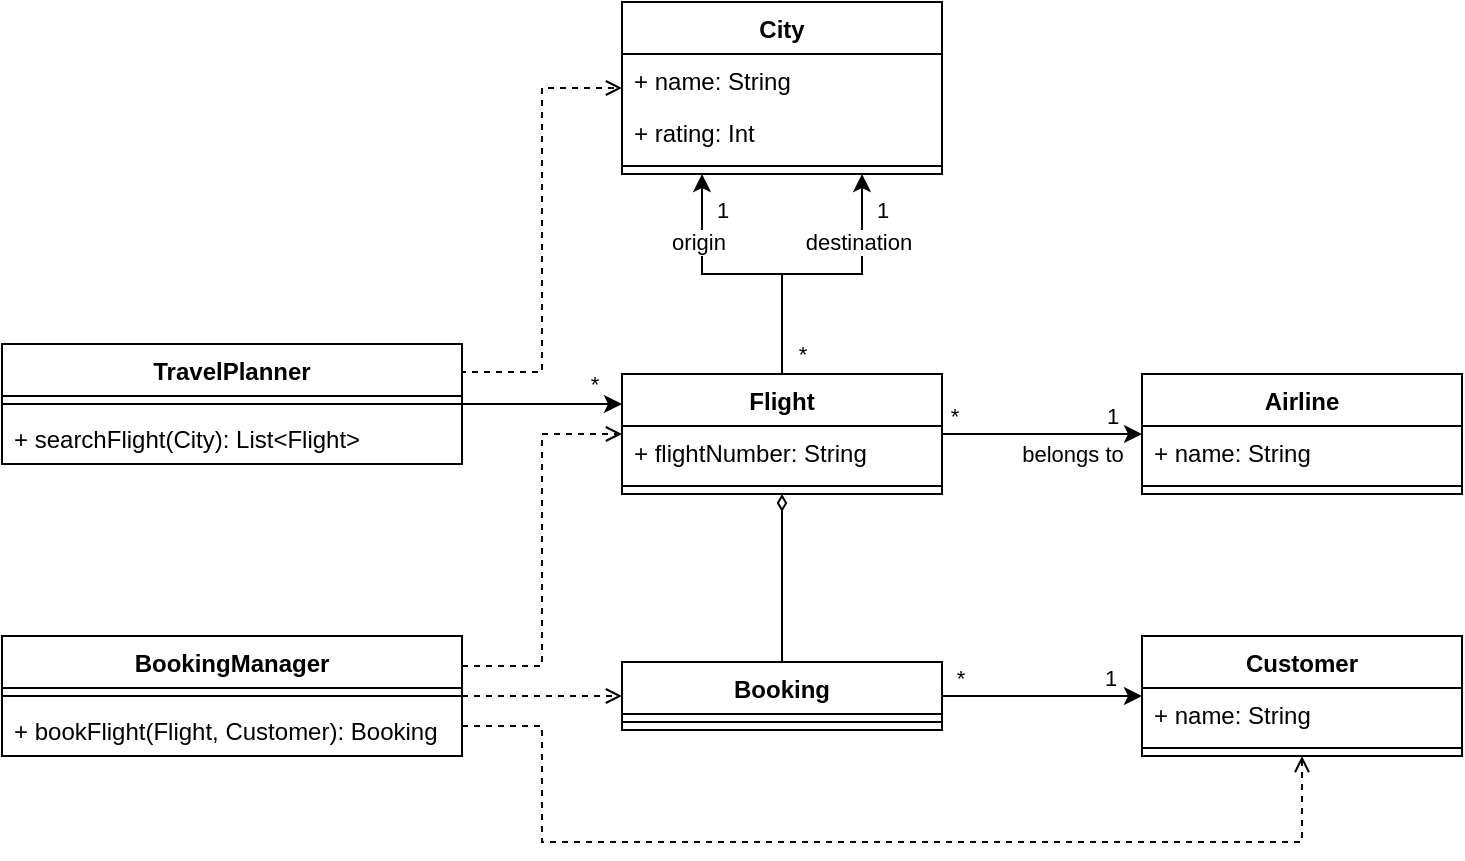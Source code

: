 <mxfile version="14.0.1" type="github">
  <diagram id="kN_DZn5AIr_JsDbxmi87" name="Page-1">
    <mxGraphModel dx="1185" dy="635" grid="1" gridSize="10" guides="1" tooltips="1" connect="1" arrows="1" fold="1" page="1" pageScale="1" pageWidth="827" pageHeight="1169" math="0" shadow="0">
      <root>
        <mxCell id="0" />
        <mxCell id="1" parent="0" />
        <mxCell id="aZICNZuISpffWM0xBc0j-1" value="City" style="swimlane;fontStyle=1;align=center;verticalAlign=top;childLayout=stackLayout;horizontal=1;startSize=26;horizontalStack=0;resizeParent=1;resizeParentMax=0;resizeLast=0;collapsible=1;marginBottom=0;" parent="1" vertex="1">
          <mxGeometry x="350" y="30" width="160" height="86" as="geometry" />
        </mxCell>
        <mxCell id="aZICNZuISpffWM0xBc0j-2" value="+ name: String" style="text;strokeColor=none;fillColor=none;align=left;verticalAlign=top;spacingLeft=4;spacingRight=4;overflow=hidden;rotatable=0;points=[[0,0.5],[1,0.5]];portConstraint=eastwest;" parent="aZICNZuISpffWM0xBc0j-1" vertex="1">
          <mxGeometry y="26" width="160" height="26" as="geometry" />
        </mxCell>
        <mxCell id="aZICNZuISpffWM0xBc0j-6" value="+ rating: Int" style="text;strokeColor=none;fillColor=none;align=left;verticalAlign=top;spacingLeft=4;spacingRight=4;overflow=hidden;rotatable=0;points=[[0,0.5],[1,0.5]];portConstraint=eastwest;" parent="aZICNZuISpffWM0xBc0j-1" vertex="1">
          <mxGeometry y="52" width="160" height="26" as="geometry" />
        </mxCell>
        <mxCell id="aZICNZuISpffWM0xBc0j-3" value="" style="line;strokeWidth=1;fillColor=none;align=left;verticalAlign=middle;spacingTop=-1;spacingLeft=3;spacingRight=3;rotatable=0;labelPosition=right;points=[];portConstraint=eastwest;" parent="aZICNZuISpffWM0xBc0j-1" vertex="1">
          <mxGeometry y="78" width="160" height="8" as="geometry" />
        </mxCell>
        <mxCell id="aZICNZuISpffWM0xBc0j-28" style="edgeStyle=orthogonalEdgeStyle;rounded=0;orthogonalLoop=1;jettySize=auto;html=1;endArrow=classic;endFill=1;entryX=0.25;entryY=1;entryDx=0;entryDy=0;" parent="1" source="aZICNZuISpffWM0xBc0j-8" target="aZICNZuISpffWM0xBc0j-1" edge="1">
          <mxGeometry relative="1" as="geometry">
            <mxPoint x="570" y="112" as="targetPoint" />
          </mxGeometry>
        </mxCell>
        <mxCell id="aZICNZuISpffWM0xBc0j-31" value="origin" style="edgeLabel;html=1;align=center;verticalAlign=middle;resizable=0;points=[];" parent="aZICNZuISpffWM0xBc0j-28" vertex="1" connectable="0">
          <mxGeometry x="0.716" y="1" relative="1" as="geometry">
            <mxPoint x="-1.43" y="14" as="offset" />
          </mxGeometry>
        </mxCell>
        <mxCell id="pPNFl-sELfXG4n1L16c5-2" value="1" style="edgeLabel;html=1;align=center;verticalAlign=middle;resizable=0;points=[];" vertex="1" connectable="0" parent="aZICNZuISpffWM0xBc0j-28">
          <mxGeometry x="0.749" relative="1" as="geometry">
            <mxPoint x="9.99" as="offset" />
          </mxGeometry>
        </mxCell>
        <mxCell id="aZICNZuISpffWM0xBc0j-37" style="edgeStyle=orthogonalEdgeStyle;rounded=0;orthogonalLoop=1;jettySize=auto;html=1;endArrow=classic;endFill=1;" parent="1" source="aZICNZuISpffWM0xBc0j-8" target="aZICNZuISpffWM0xBc0j-33" edge="1">
          <mxGeometry relative="1" as="geometry" />
        </mxCell>
        <mxCell id="aZICNZuISpffWM0xBc0j-38" value="*" style="edgeLabel;html=1;align=center;verticalAlign=middle;resizable=0;points=[];" parent="aZICNZuISpffWM0xBc0j-37" vertex="1" connectable="0">
          <mxGeometry x="-0.807" y="-1" relative="1" as="geometry">
            <mxPoint x="-3.71" y="-10" as="offset" />
          </mxGeometry>
        </mxCell>
        <mxCell id="aZICNZuISpffWM0xBc0j-39" value="1" style="edgeLabel;html=1;align=center;verticalAlign=middle;resizable=0;points=[];" parent="aZICNZuISpffWM0xBc0j-37" vertex="1" connectable="0">
          <mxGeometry x="0.69" relative="1" as="geometry">
            <mxPoint y="-9.03" as="offset" />
          </mxGeometry>
        </mxCell>
        <mxCell id="aZICNZuISpffWM0xBc0j-40" value="belongs to" style="edgeLabel;html=1;align=center;verticalAlign=middle;resizable=0;points=[];" parent="aZICNZuISpffWM0xBc0j-37" vertex="1" connectable="0">
          <mxGeometry x="0.089" y="-1" relative="1" as="geometry">
            <mxPoint x="9.97" y="8.97" as="offset" />
          </mxGeometry>
        </mxCell>
        <mxCell id="aZICNZuISpffWM0xBc0j-8" value="Flight" style="swimlane;fontStyle=1;align=center;verticalAlign=top;childLayout=stackLayout;horizontal=1;startSize=26;horizontalStack=0;resizeParent=1;resizeParentMax=0;resizeLast=0;collapsible=1;marginBottom=0;" parent="1" vertex="1">
          <mxGeometry x="350" y="216" width="160" height="60" as="geometry" />
        </mxCell>
        <mxCell id="aZICNZuISpffWM0xBc0j-9" value="+ flightNumber: String" style="text;strokeColor=none;fillColor=none;align=left;verticalAlign=top;spacingLeft=4;spacingRight=4;overflow=hidden;rotatable=0;points=[[0,0.5],[1,0.5]];portConstraint=eastwest;" parent="aZICNZuISpffWM0xBc0j-8" vertex="1">
          <mxGeometry y="26" width="160" height="26" as="geometry" />
        </mxCell>
        <mxCell id="aZICNZuISpffWM0xBc0j-10" value="" style="line;strokeWidth=1;fillColor=none;align=left;verticalAlign=middle;spacingTop=-1;spacingLeft=3;spacingRight=3;rotatable=0;labelPosition=right;points=[];portConstraint=eastwest;" parent="aZICNZuISpffWM0xBc0j-8" vertex="1">
          <mxGeometry y="52" width="160" height="8" as="geometry" />
        </mxCell>
        <mxCell id="pPNFl-sELfXG4n1L16c5-4" style="edgeStyle=orthogonalEdgeStyle;rounded=0;orthogonalLoop=1;jettySize=auto;html=1;exitX=0.5;exitY=0;exitDx=0;exitDy=0;endArrow=diamondThin;endFill=0;" edge="1" parent="1" source="aZICNZuISpffWM0xBc0j-12" target="aZICNZuISpffWM0xBc0j-8">
          <mxGeometry relative="1" as="geometry" />
        </mxCell>
        <mxCell id="pPNFl-sELfXG4n1L16c5-5" style="edgeStyle=orthogonalEdgeStyle;rounded=0;orthogonalLoop=1;jettySize=auto;html=1;exitX=1;exitY=0.5;exitDx=0;exitDy=0;endArrow=classic;endFill=1;" edge="1" parent="1" source="aZICNZuISpffWM0xBc0j-12" target="aZICNZuISpffWM0xBc0j-24">
          <mxGeometry relative="1" as="geometry" />
        </mxCell>
        <mxCell id="pPNFl-sELfXG4n1L16c5-6" value="*" style="edgeLabel;html=1;align=center;verticalAlign=middle;resizable=0;points=[];" vertex="1" connectable="0" parent="pPNFl-sELfXG4n1L16c5-5">
          <mxGeometry x="-0.831" y="1" relative="1" as="geometry">
            <mxPoint y="-8" as="offset" />
          </mxGeometry>
        </mxCell>
        <mxCell id="pPNFl-sELfXG4n1L16c5-7" value="1" style="edgeLabel;html=1;align=center;verticalAlign=middle;resizable=0;points=[];" vertex="1" connectable="0" parent="pPNFl-sELfXG4n1L16c5-5">
          <mxGeometry x="0.677" y="2" relative="1" as="geometry">
            <mxPoint y="-7" as="offset" />
          </mxGeometry>
        </mxCell>
        <mxCell id="aZICNZuISpffWM0xBc0j-12" value="Booking" style="swimlane;fontStyle=1;align=center;verticalAlign=top;childLayout=stackLayout;horizontal=1;startSize=26;horizontalStack=0;resizeParent=1;resizeParentMax=0;resizeLast=0;collapsible=1;marginBottom=0;" parent="1" vertex="1">
          <mxGeometry x="350" y="360" width="160" height="34" as="geometry" />
        </mxCell>
        <mxCell id="aZICNZuISpffWM0xBc0j-14" value="" style="line;strokeWidth=1;fillColor=none;align=left;verticalAlign=middle;spacingTop=-1;spacingLeft=3;spacingRight=3;rotatable=0;labelPosition=right;points=[];portConstraint=eastwest;" parent="aZICNZuISpffWM0xBc0j-12" vertex="1">
          <mxGeometry y="26" width="160" height="8" as="geometry" />
        </mxCell>
        <mxCell id="pPNFl-sELfXG4n1L16c5-8" style="edgeStyle=orthogonalEdgeStyle;rounded=0;orthogonalLoop=1;jettySize=auto;html=1;exitX=1;exitY=0.25;exitDx=0;exitDy=0;endArrow=open;endFill=0;dashed=1;" edge="1" parent="1" source="aZICNZuISpffWM0xBc0j-16" target="aZICNZuISpffWM0xBc0j-8">
          <mxGeometry relative="1" as="geometry">
            <Array as="points">
              <mxPoint x="310" y="362" />
              <mxPoint x="310" y="246" />
            </Array>
          </mxGeometry>
        </mxCell>
        <mxCell id="pPNFl-sELfXG4n1L16c5-9" style="edgeStyle=orthogonalEdgeStyle;rounded=0;orthogonalLoop=1;jettySize=auto;html=1;exitX=1;exitY=0.5;exitDx=0;exitDy=0;entryX=0;entryY=0.5;entryDx=0;entryDy=0;dashed=1;endArrow=open;endFill=0;" edge="1" parent="1" source="aZICNZuISpffWM0xBc0j-16" target="aZICNZuISpffWM0xBc0j-12">
          <mxGeometry relative="1" as="geometry" />
        </mxCell>
        <mxCell id="pPNFl-sELfXG4n1L16c5-10" style="edgeStyle=orthogonalEdgeStyle;rounded=0;orthogonalLoop=1;jettySize=auto;html=1;exitX=1;exitY=0.75;exitDx=0;exitDy=0;dashed=1;endArrow=open;endFill=0;" edge="1" parent="1" source="aZICNZuISpffWM0xBc0j-16" target="aZICNZuISpffWM0xBc0j-24">
          <mxGeometry relative="1" as="geometry">
            <Array as="points">
              <mxPoint x="310" y="392" />
              <mxPoint x="310" y="450" />
              <mxPoint x="690" y="450" />
            </Array>
          </mxGeometry>
        </mxCell>
        <mxCell id="aZICNZuISpffWM0xBc0j-16" value="BookingManager" style="swimlane;fontStyle=1;align=center;verticalAlign=top;childLayout=stackLayout;horizontal=1;startSize=26;horizontalStack=0;resizeParent=1;resizeParentMax=0;resizeLast=0;collapsible=1;marginBottom=0;" parent="1" vertex="1">
          <mxGeometry x="40" y="347" width="230" height="60" as="geometry" />
        </mxCell>
        <mxCell id="aZICNZuISpffWM0xBc0j-18" value="" style="line;strokeWidth=1;fillColor=none;align=left;verticalAlign=middle;spacingTop=-1;spacingLeft=3;spacingRight=3;rotatable=0;labelPosition=right;points=[];portConstraint=eastwest;" parent="aZICNZuISpffWM0xBc0j-16" vertex="1">
          <mxGeometry y="26" width="230" height="8" as="geometry" />
        </mxCell>
        <mxCell id="aZICNZuISpffWM0xBc0j-19" value="+ bookFlight(Flight, Customer): Booking" style="text;strokeColor=none;fillColor=none;align=left;verticalAlign=top;spacingLeft=4;spacingRight=4;overflow=hidden;rotatable=0;points=[[0,0.5],[1,0.5]];portConstraint=eastwest;" parent="aZICNZuISpffWM0xBc0j-16" vertex="1">
          <mxGeometry y="34" width="230" height="26" as="geometry" />
        </mxCell>
        <mxCell id="pPNFl-sELfXG4n1L16c5-11" style="edgeStyle=orthogonalEdgeStyle;rounded=0;orthogonalLoop=1;jettySize=auto;html=1;exitX=1;exitY=0.25;exitDx=0;exitDy=0;dashed=1;endArrow=open;endFill=0;" edge="1" parent="1" source="aZICNZuISpffWM0xBc0j-20" target="aZICNZuISpffWM0xBc0j-1">
          <mxGeometry relative="1" as="geometry">
            <Array as="points">
              <mxPoint x="310" y="215" />
              <mxPoint x="310" y="73" />
            </Array>
          </mxGeometry>
        </mxCell>
        <mxCell id="pPNFl-sELfXG4n1L16c5-12" style="edgeStyle=orthogonalEdgeStyle;rounded=0;orthogonalLoop=1;jettySize=auto;html=1;exitX=1;exitY=0.5;exitDx=0;exitDy=0;entryX=0;entryY=0.25;entryDx=0;entryDy=0;endArrow=classic;endFill=1;" edge="1" parent="1" source="aZICNZuISpffWM0xBc0j-20" target="aZICNZuISpffWM0xBc0j-8">
          <mxGeometry relative="1" as="geometry" />
        </mxCell>
        <mxCell id="pPNFl-sELfXG4n1L16c5-13" value="*" style="edgeLabel;html=1;align=center;verticalAlign=middle;resizable=0;points=[];" vertex="1" connectable="0" parent="pPNFl-sELfXG4n1L16c5-12">
          <mxGeometry x="0.654" y="1" relative="1" as="geometry">
            <mxPoint y="-9" as="offset" />
          </mxGeometry>
        </mxCell>
        <mxCell id="aZICNZuISpffWM0xBc0j-20" value="TravelPlanner" style="swimlane;fontStyle=1;align=center;verticalAlign=top;childLayout=stackLayout;horizontal=1;startSize=26;horizontalStack=0;resizeParent=1;resizeParentMax=0;resizeLast=0;collapsible=1;marginBottom=0;" parent="1" vertex="1">
          <mxGeometry x="40" y="201" width="230" height="60" as="geometry" />
        </mxCell>
        <mxCell id="aZICNZuISpffWM0xBc0j-22" value="" style="line;strokeWidth=1;fillColor=none;align=left;verticalAlign=middle;spacingTop=-1;spacingLeft=3;spacingRight=3;rotatable=0;labelPosition=right;points=[];portConstraint=eastwest;" parent="aZICNZuISpffWM0xBc0j-20" vertex="1">
          <mxGeometry y="26" width="230" height="8" as="geometry" />
        </mxCell>
        <mxCell id="aZICNZuISpffWM0xBc0j-23" value="+ searchFlight(City): List&lt;Flight&gt;" style="text;strokeColor=none;fillColor=none;align=left;verticalAlign=top;spacingLeft=4;spacingRight=4;overflow=hidden;rotatable=0;points=[[0,0.5],[1,0.5]];portConstraint=eastwest;" parent="aZICNZuISpffWM0xBc0j-20" vertex="1">
          <mxGeometry y="34" width="230" height="26" as="geometry" />
        </mxCell>
        <mxCell id="aZICNZuISpffWM0xBc0j-24" value="Customer" style="swimlane;fontStyle=1;align=center;verticalAlign=top;childLayout=stackLayout;horizontal=1;startSize=26;horizontalStack=0;resizeParent=1;resizeParentMax=0;resizeLast=0;collapsible=1;marginBottom=0;" parent="1" vertex="1">
          <mxGeometry x="610" y="347" width="160" height="60" as="geometry" />
        </mxCell>
        <mxCell id="aZICNZuISpffWM0xBc0j-25" value="+ name: String" style="text;strokeColor=none;fillColor=none;align=left;verticalAlign=top;spacingLeft=4;spacingRight=4;overflow=hidden;rotatable=0;points=[[0,0.5],[1,0.5]];portConstraint=eastwest;" parent="aZICNZuISpffWM0xBc0j-24" vertex="1">
          <mxGeometry y="26" width="160" height="26" as="geometry" />
        </mxCell>
        <mxCell id="aZICNZuISpffWM0xBc0j-26" value="" style="line;strokeWidth=1;fillColor=none;align=left;verticalAlign=middle;spacingTop=-1;spacingLeft=3;spacingRight=3;rotatable=0;labelPosition=right;points=[];portConstraint=eastwest;" parent="aZICNZuISpffWM0xBc0j-24" vertex="1">
          <mxGeometry y="52" width="160" height="8" as="geometry" />
        </mxCell>
        <mxCell id="aZICNZuISpffWM0xBc0j-30" style="edgeStyle=orthogonalEdgeStyle;rounded=0;orthogonalLoop=1;jettySize=auto;html=1;entryX=0.75;entryY=1;entryDx=0;entryDy=0;endArrow=classic;endFill=1;" parent="1" source="aZICNZuISpffWM0xBc0j-8" target="aZICNZuISpffWM0xBc0j-1" edge="1">
          <mxGeometry relative="1" as="geometry" />
        </mxCell>
        <mxCell id="aZICNZuISpffWM0xBc0j-32" value="destination" style="edgeLabel;html=1;align=center;verticalAlign=middle;resizable=0;points=[];" parent="aZICNZuISpffWM0xBc0j-30" vertex="1" connectable="0">
          <mxGeometry x="0.649" relative="1" as="geometry">
            <mxPoint x="-2.43" y="9.43" as="offset" />
          </mxGeometry>
        </mxCell>
        <mxCell id="pPNFl-sELfXG4n1L16c5-1" value="1" style="edgeLabel;html=1;align=center;verticalAlign=middle;resizable=0;points=[];" vertex="1" connectable="0" parent="aZICNZuISpffWM0xBc0j-30">
          <mxGeometry x="0.749" y="-1" relative="1" as="geometry">
            <mxPoint x="8.99" as="offset" />
          </mxGeometry>
        </mxCell>
        <mxCell id="pPNFl-sELfXG4n1L16c5-3" value="*" style="edgeLabel;html=1;align=center;verticalAlign=middle;resizable=0;points=[];" vertex="1" connectable="0" parent="aZICNZuISpffWM0xBc0j-30">
          <mxGeometry x="-0.851" y="1" relative="1" as="geometry">
            <mxPoint x="10.97" as="offset" />
          </mxGeometry>
        </mxCell>
        <mxCell id="aZICNZuISpffWM0xBc0j-33" value="Airline" style="swimlane;fontStyle=1;align=center;verticalAlign=top;childLayout=stackLayout;horizontal=1;startSize=26;horizontalStack=0;resizeParent=1;resizeParentMax=0;resizeLast=0;collapsible=1;marginBottom=0;" parent="1" vertex="1">
          <mxGeometry x="610" y="216" width="160" height="60" as="geometry" />
        </mxCell>
        <mxCell id="aZICNZuISpffWM0xBc0j-34" value="+ name: String" style="text;strokeColor=none;fillColor=none;align=left;verticalAlign=top;spacingLeft=4;spacingRight=4;overflow=hidden;rotatable=0;points=[[0,0.5],[1,0.5]];portConstraint=eastwest;" parent="aZICNZuISpffWM0xBc0j-33" vertex="1">
          <mxGeometry y="26" width="160" height="26" as="geometry" />
        </mxCell>
        <mxCell id="aZICNZuISpffWM0xBc0j-35" value="" style="line;strokeWidth=1;fillColor=none;align=left;verticalAlign=middle;spacingTop=-1;spacingLeft=3;spacingRight=3;rotatable=0;labelPosition=right;points=[];portConstraint=eastwest;" parent="aZICNZuISpffWM0xBc0j-33" vertex="1">
          <mxGeometry y="52" width="160" height="8" as="geometry" />
        </mxCell>
      </root>
    </mxGraphModel>
  </diagram>
</mxfile>
